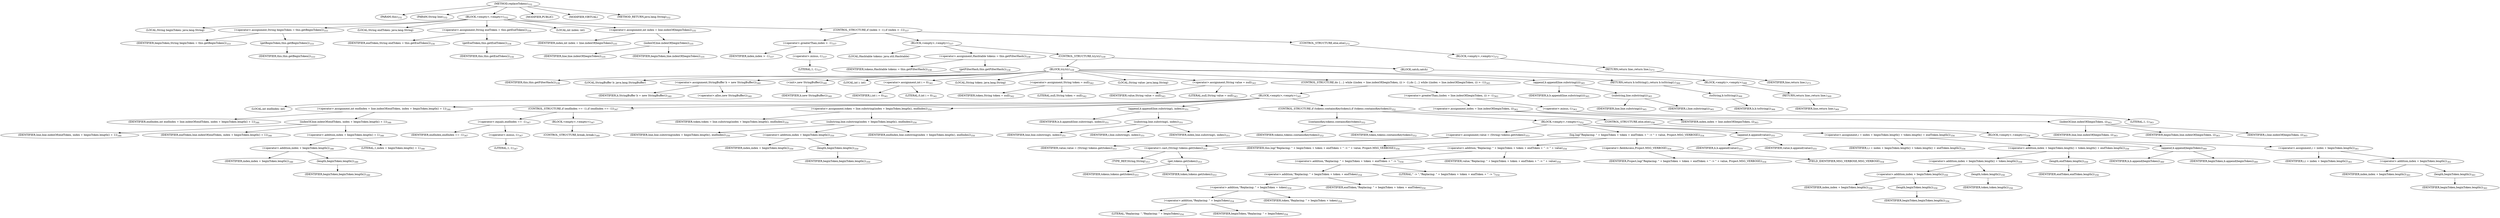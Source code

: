 digraph "replaceTokens" {  
"531" [label = <(METHOD,replaceTokens)<SUB>332</SUB>> ]
"82" [label = <(PARAM,this)<SUB>332</SUB>> ]
"532" [label = <(PARAM,String line)<SUB>332</SUB>> ]
"533" [label = <(BLOCK,&lt;empty&gt;,&lt;empty&gt;)<SUB>332</SUB>> ]
"534" [label = <(LOCAL,String beginToken: java.lang.String)> ]
"535" [label = <(&lt;operator&gt;.assignment,String beginToken = this.getBeginToken())<SUB>333</SUB>> ]
"536" [label = <(IDENTIFIER,beginToken,String beginToken = this.getBeginToken())<SUB>333</SUB>> ]
"537" [label = <(getBeginToken,this.getBeginToken())<SUB>333</SUB>> ]
"81" [label = <(IDENTIFIER,this,this.getBeginToken())<SUB>333</SUB>> ]
"538" [label = <(LOCAL,String endToken: java.lang.String)> ]
"539" [label = <(&lt;operator&gt;.assignment,String endToken = this.getEndToken())<SUB>334</SUB>> ]
"540" [label = <(IDENTIFIER,endToken,String endToken = this.getEndToken())<SUB>334</SUB>> ]
"541" [label = <(getEndToken,this.getEndToken())<SUB>334</SUB>> ]
"83" [label = <(IDENTIFIER,this,this.getEndToken())<SUB>334</SUB>> ]
"542" [label = <(LOCAL,int index: int)> ]
"543" [label = <(&lt;operator&gt;.assignment,int index = line.indexOf(beginToken))<SUB>335</SUB>> ]
"544" [label = <(IDENTIFIER,index,int index = line.indexOf(beginToken))<SUB>335</SUB>> ]
"545" [label = <(indexOf,line.indexOf(beginToken))<SUB>335</SUB>> ]
"546" [label = <(IDENTIFIER,line,line.indexOf(beginToken))<SUB>335</SUB>> ]
"547" [label = <(IDENTIFIER,beginToken,line.indexOf(beginToken))<SUB>335</SUB>> ]
"548" [label = <(CONTROL_STRUCTURE,if (index &gt; -1),if (index &gt; -1))<SUB>337</SUB>> ]
"549" [label = <(&lt;operator&gt;.greaterThan,index &gt; -1)<SUB>337</SUB>> ]
"550" [label = <(IDENTIFIER,index,index &gt; -1)<SUB>337</SUB>> ]
"551" [label = <(&lt;operator&gt;.minus,-1)<SUB>337</SUB>> ]
"552" [label = <(LITERAL,1,-1)<SUB>337</SUB>> ]
"553" [label = <(BLOCK,&lt;empty&gt;,&lt;empty&gt;)<SUB>337</SUB>> ]
"554" [label = <(LOCAL,Hashtable tokens: java.util.Hashtable)> ]
"555" [label = <(&lt;operator&gt;.assignment,Hashtable tokens = this.getFilterHash())<SUB>338</SUB>> ]
"556" [label = <(IDENTIFIER,tokens,Hashtable tokens = this.getFilterHash())<SUB>338</SUB>> ]
"557" [label = <(getFilterHash,this.getFilterHash())<SUB>338</SUB>> ]
"84" [label = <(IDENTIFIER,this,this.getFilterHash())<SUB>338</SUB>> ]
"558" [label = <(CONTROL_STRUCTURE,try,try)<SUB>339</SUB>> ]
"559" [label = <(BLOCK,try,try)<SUB>339</SUB>> ]
"86" [label = <(LOCAL,StringBuffer b: java.lang.StringBuffer)> ]
"560" [label = <(&lt;operator&gt;.assignment,StringBuffer b = new StringBuffer())<SUB>340</SUB>> ]
"561" [label = <(IDENTIFIER,b,StringBuffer b = new StringBuffer())<SUB>340</SUB>> ]
"562" [label = <(&lt;operator&gt;.alloc,new StringBuffer())<SUB>340</SUB>> ]
"563" [label = <(&lt;init&gt;,new StringBuffer())<SUB>340</SUB>> ]
"85" [label = <(IDENTIFIER,b,new StringBuffer())<SUB>340</SUB>> ]
"564" [label = <(LOCAL,int i: int)> ]
"565" [label = <(&lt;operator&gt;.assignment,int i = 0)<SUB>341</SUB>> ]
"566" [label = <(IDENTIFIER,i,int i = 0)<SUB>341</SUB>> ]
"567" [label = <(LITERAL,0,int i = 0)<SUB>341</SUB>> ]
"568" [label = <(LOCAL,String token: java.lang.String)> ]
"569" [label = <(&lt;operator&gt;.assignment,String token = null)<SUB>342</SUB>> ]
"570" [label = <(IDENTIFIER,token,String token = null)<SUB>342</SUB>> ]
"571" [label = <(LITERAL,null,String token = null)<SUB>342</SUB>> ]
"572" [label = <(LOCAL,String value: java.lang.String)> ]
"573" [label = <(&lt;operator&gt;.assignment,String value = null)<SUB>343</SUB>> ]
"574" [label = <(IDENTIFIER,value,String value = null)<SUB>343</SUB>> ]
"575" [label = <(LITERAL,null,String value = null)<SUB>343</SUB>> ]
"576" [label = <(CONTROL_STRUCTURE,do {...} while ((index = line.indexOf(beginToken, i)) &gt; -1),do {...} while ((index = line.indexOf(beginToken, i)) &gt; -1))<SUB>345</SUB>> ]
"577" [label = <(BLOCK,&lt;empty&gt;,&lt;empty&gt;)<SUB>345</SUB>> ]
"578" [label = <(LOCAL,int endIndex: int)> ]
"579" [label = <(&lt;operator&gt;.assignment,int endIndex = line.indexOf(endToken, index + beginToken.length() + 1))<SUB>346</SUB>> ]
"580" [label = <(IDENTIFIER,endIndex,int endIndex = line.indexOf(endToken, index + beginToken.length() + 1))<SUB>346</SUB>> ]
"581" [label = <(indexOf,line.indexOf(endToken, index + beginToken.length() + 1))<SUB>346</SUB>> ]
"582" [label = <(IDENTIFIER,line,line.indexOf(endToken, index + beginToken.length() + 1))<SUB>346</SUB>> ]
"583" [label = <(IDENTIFIER,endToken,line.indexOf(endToken, index + beginToken.length() + 1))<SUB>346</SUB>> ]
"584" [label = <(&lt;operator&gt;.addition,index + beginToken.length() + 1)<SUB>346</SUB>> ]
"585" [label = <(&lt;operator&gt;.addition,index + beginToken.length())<SUB>346</SUB>> ]
"586" [label = <(IDENTIFIER,index,index + beginToken.length())<SUB>346</SUB>> ]
"587" [label = <(length,beginToken.length())<SUB>346</SUB>> ]
"588" [label = <(IDENTIFIER,beginToken,beginToken.length())<SUB>346</SUB>> ]
"589" [label = <(LITERAL,1,index + beginToken.length() + 1)<SUB>346</SUB>> ]
"590" [label = <(CONTROL_STRUCTURE,if (endIndex == -1),if (endIndex == -1))<SUB>347</SUB>> ]
"591" [label = <(&lt;operator&gt;.equals,endIndex == -1)<SUB>347</SUB>> ]
"592" [label = <(IDENTIFIER,endIndex,endIndex == -1)<SUB>347</SUB>> ]
"593" [label = <(&lt;operator&gt;.minus,-1)<SUB>347</SUB>> ]
"594" [label = <(LITERAL,1,-1)<SUB>347</SUB>> ]
"595" [label = <(BLOCK,&lt;empty&gt;,&lt;empty&gt;)<SUB>347</SUB>> ]
"596" [label = <(CONTROL_STRUCTURE,break;,break;)<SUB>348</SUB>> ]
"597" [label = <(&lt;operator&gt;.assignment,token = line.substring(index + beginToken.length(), endIndex))<SUB>350</SUB>> ]
"598" [label = <(IDENTIFIER,token,token = line.substring(index + beginToken.length(), endIndex))<SUB>350</SUB>> ]
"599" [label = <(substring,line.substring(index + beginToken.length(), endIndex))<SUB>350</SUB>> ]
"600" [label = <(IDENTIFIER,line,line.substring(index + beginToken.length(), endIndex))<SUB>350</SUB>> ]
"601" [label = <(&lt;operator&gt;.addition,index + beginToken.length())<SUB>350</SUB>> ]
"602" [label = <(IDENTIFIER,index,index + beginToken.length())<SUB>350</SUB>> ]
"603" [label = <(length,beginToken.length())<SUB>350</SUB>> ]
"604" [label = <(IDENTIFIER,beginToken,beginToken.length())<SUB>350</SUB>> ]
"605" [label = <(IDENTIFIER,endIndex,line.substring(index + beginToken.length(), endIndex))<SUB>350</SUB>> ]
"606" [label = <(append,b.append(line.substring(i, index)))<SUB>351</SUB>> ]
"607" [label = <(IDENTIFIER,b,b.append(line.substring(i, index)))<SUB>351</SUB>> ]
"608" [label = <(substring,line.substring(i, index))<SUB>351</SUB>> ]
"609" [label = <(IDENTIFIER,line,line.substring(i, index))<SUB>351</SUB>> ]
"610" [label = <(IDENTIFIER,i,line.substring(i, index))<SUB>351</SUB>> ]
"611" [label = <(IDENTIFIER,index,line.substring(i, index))<SUB>351</SUB>> ]
"612" [label = <(CONTROL_STRUCTURE,if (tokens.containsKey(token)),if (tokens.containsKey(token)))<SUB>352</SUB>> ]
"613" [label = <(containsKey,tokens.containsKey(token))<SUB>352</SUB>> ]
"614" [label = <(IDENTIFIER,tokens,tokens.containsKey(token))<SUB>352</SUB>> ]
"615" [label = <(IDENTIFIER,token,tokens.containsKey(token))<SUB>352</SUB>> ]
"616" [label = <(BLOCK,&lt;empty&gt;,&lt;empty&gt;)<SUB>352</SUB>> ]
"617" [label = <(&lt;operator&gt;.assignment,value = (String) tokens.get(token))<SUB>353</SUB>> ]
"618" [label = <(IDENTIFIER,value,value = (String) tokens.get(token))<SUB>353</SUB>> ]
"619" [label = <(&lt;operator&gt;.cast,(String) tokens.get(token))<SUB>353</SUB>> ]
"620" [label = <(TYPE_REF,String,String)<SUB>353</SUB>> ]
"621" [label = <(get,tokens.get(token))<SUB>353</SUB>> ]
"622" [label = <(IDENTIFIER,tokens,tokens.get(token))<SUB>353</SUB>> ]
"623" [label = <(IDENTIFIER,token,tokens.get(token))<SUB>353</SUB>> ]
"624" [label = <(log,log(&quot;Replacing: &quot; + beginToken + token + endToken + &quot; -&gt; &quot; + value, Project.MSG_VERBOSE))<SUB>354</SUB>> ]
"87" [label = <(IDENTIFIER,this,log(&quot;Replacing: &quot; + beginToken + token + endToken + &quot; -&gt; &quot; + value, Project.MSG_VERBOSE))<SUB>354</SUB>> ]
"625" [label = <(&lt;operator&gt;.addition,&quot;Replacing: &quot; + beginToken + token + endToken + &quot; -&gt; &quot; + value)<SUB>354</SUB>> ]
"626" [label = <(&lt;operator&gt;.addition,&quot;Replacing: &quot; + beginToken + token + endToken + &quot; -&gt; &quot;)<SUB>354</SUB>> ]
"627" [label = <(&lt;operator&gt;.addition,&quot;Replacing: &quot; + beginToken + token + endToken)<SUB>354</SUB>> ]
"628" [label = <(&lt;operator&gt;.addition,&quot;Replacing: &quot; + beginToken + token)<SUB>354</SUB>> ]
"629" [label = <(&lt;operator&gt;.addition,&quot;Replacing: &quot; + beginToken)<SUB>354</SUB>> ]
"630" [label = <(LITERAL,&quot;Replacing: &quot;,&quot;Replacing: &quot; + beginToken)<SUB>354</SUB>> ]
"631" [label = <(IDENTIFIER,beginToken,&quot;Replacing: &quot; + beginToken)<SUB>354</SUB>> ]
"632" [label = <(IDENTIFIER,token,&quot;Replacing: &quot; + beginToken + token)<SUB>354</SUB>> ]
"633" [label = <(IDENTIFIER,endToken,&quot;Replacing: &quot; + beginToken + token + endToken)<SUB>354</SUB>> ]
"634" [label = <(LITERAL,&quot; -&gt; &quot;,&quot;Replacing: &quot; + beginToken + token + endToken + &quot; -&gt; &quot;)<SUB>354</SUB>> ]
"635" [label = <(IDENTIFIER,value,&quot;Replacing: &quot; + beginToken + token + endToken + &quot; -&gt; &quot; + value)<SUB>354</SUB>> ]
"636" [label = <(&lt;operator&gt;.fieldAccess,Project.MSG_VERBOSE)<SUB>354</SUB>> ]
"637" [label = <(IDENTIFIER,Project,log(&quot;Replacing: &quot; + beginToken + token + endToken + &quot; -&gt; &quot; + value, Project.MSG_VERBOSE))<SUB>354</SUB>> ]
"638" [label = <(FIELD_IDENTIFIER,MSG_VERBOSE,MSG_VERBOSE)<SUB>354</SUB>> ]
"639" [label = <(append,b.append(value))<SUB>355</SUB>> ]
"640" [label = <(IDENTIFIER,b,b.append(value))<SUB>355</SUB>> ]
"641" [label = <(IDENTIFIER,value,b.append(value))<SUB>355</SUB>> ]
"642" [label = <(&lt;operator&gt;.assignment,i = index + beginToken.length() + token.length() + endToken.length())<SUB>356</SUB>> ]
"643" [label = <(IDENTIFIER,i,i = index + beginToken.length() + token.length() + endToken.length())<SUB>356</SUB>> ]
"644" [label = <(&lt;operator&gt;.addition,index + beginToken.length() + token.length() + endToken.length())<SUB>356</SUB>> ]
"645" [label = <(&lt;operator&gt;.addition,index + beginToken.length() + token.length())<SUB>356</SUB>> ]
"646" [label = <(&lt;operator&gt;.addition,index + beginToken.length())<SUB>356</SUB>> ]
"647" [label = <(IDENTIFIER,index,index + beginToken.length())<SUB>356</SUB>> ]
"648" [label = <(length,beginToken.length())<SUB>356</SUB>> ]
"649" [label = <(IDENTIFIER,beginToken,beginToken.length())<SUB>356</SUB>> ]
"650" [label = <(length,token.length())<SUB>356</SUB>> ]
"651" [label = <(IDENTIFIER,token,token.length())<SUB>356</SUB>> ]
"652" [label = <(length,endToken.length())<SUB>356</SUB>> ]
"653" [label = <(IDENTIFIER,endToken,endToken.length())<SUB>356</SUB>> ]
"654" [label = <(CONTROL_STRUCTURE,else,else)<SUB>358</SUB>> ]
"655" [label = <(BLOCK,&lt;empty&gt;,&lt;empty&gt;)<SUB>358</SUB>> ]
"656" [label = <(append,b.append(beginToken))<SUB>360</SUB>> ]
"657" [label = <(IDENTIFIER,b,b.append(beginToken))<SUB>360</SUB>> ]
"658" [label = <(IDENTIFIER,beginToken,b.append(beginToken))<SUB>360</SUB>> ]
"659" [label = <(&lt;operator&gt;.assignment,i = index + beginToken.length())<SUB>361</SUB>> ]
"660" [label = <(IDENTIFIER,i,i = index + beginToken.length())<SUB>361</SUB>> ]
"661" [label = <(&lt;operator&gt;.addition,index + beginToken.length())<SUB>361</SUB>> ]
"662" [label = <(IDENTIFIER,index,index + beginToken.length())<SUB>361</SUB>> ]
"663" [label = <(length,beginToken.length())<SUB>361</SUB>> ]
"664" [label = <(IDENTIFIER,beginToken,beginToken.length())<SUB>361</SUB>> ]
"665" [label = <(&lt;operator&gt;.greaterThan,(index = line.indexOf(beginToken, i)) &gt; -1)<SUB>363</SUB>> ]
"666" [label = <(&lt;operator&gt;.assignment,index = line.indexOf(beginToken, i))<SUB>363</SUB>> ]
"667" [label = <(IDENTIFIER,index,index = line.indexOf(beginToken, i))<SUB>363</SUB>> ]
"668" [label = <(indexOf,line.indexOf(beginToken, i))<SUB>363</SUB>> ]
"669" [label = <(IDENTIFIER,line,line.indexOf(beginToken, i))<SUB>363</SUB>> ]
"670" [label = <(IDENTIFIER,beginToken,line.indexOf(beginToken, i))<SUB>363</SUB>> ]
"671" [label = <(IDENTIFIER,i,line.indexOf(beginToken, i))<SUB>363</SUB>> ]
"672" [label = <(&lt;operator&gt;.minus,-1)<SUB>363</SUB>> ]
"673" [label = <(LITERAL,1,-1)<SUB>363</SUB>> ]
"674" [label = <(append,b.append(line.substring(i)))<SUB>365</SUB>> ]
"675" [label = <(IDENTIFIER,b,b.append(line.substring(i)))<SUB>365</SUB>> ]
"676" [label = <(substring,line.substring(i))<SUB>365</SUB>> ]
"677" [label = <(IDENTIFIER,line,line.substring(i))<SUB>365</SUB>> ]
"678" [label = <(IDENTIFIER,i,line.substring(i))<SUB>365</SUB>> ]
"679" [label = <(RETURN,return b.toString();,return b.toString();)<SUB>366</SUB>> ]
"680" [label = <(toString,b.toString())<SUB>366</SUB>> ]
"681" [label = <(IDENTIFIER,b,b.toString())<SUB>366</SUB>> ]
"682" [label = <(BLOCK,catch,catch)> ]
"683" [label = <(BLOCK,&lt;empty&gt;,&lt;empty&gt;)<SUB>368</SUB>> ]
"684" [label = <(RETURN,return line;,return line;)<SUB>369</SUB>> ]
"685" [label = <(IDENTIFIER,line,return line;)<SUB>369</SUB>> ]
"686" [label = <(CONTROL_STRUCTURE,else,else)<SUB>372</SUB>> ]
"687" [label = <(BLOCK,&lt;empty&gt;,&lt;empty&gt;)<SUB>372</SUB>> ]
"688" [label = <(RETURN,return line;,return line;)<SUB>373</SUB>> ]
"689" [label = <(IDENTIFIER,line,return line;)<SUB>373</SUB>> ]
"690" [label = <(MODIFIER,PUBLIC)> ]
"691" [label = <(MODIFIER,VIRTUAL)> ]
"692" [label = <(METHOD_RETURN,java.lang.String)<SUB>332</SUB>> ]
  "531" -> "82" 
  "531" -> "532" 
  "531" -> "533" 
  "531" -> "690" 
  "531" -> "691" 
  "531" -> "692" 
  "533" -> "534" 
  "533" -> "535" 
  "533" -> "538" 
  "533" -> "539" 
  "533" -> "542" 
  "533" -> "543" 
  "533" -> "548" 
  "535" -> "536" 
  "535" -> "537" 
  "537" -> "81" 
  "539" -> "540" 
  "539" -> "541" 
  "541" -> "83" 
  "543" -> "544" 
  "543" -> "545" 
  "545" -> "546" 
  "545" -> "547" 
  "548" -> "549" 
  "548" -> "553" 
  "548" -> "686" 
  "549" -> "550" 
  "549" -> "551" 
  "551" -> "552" 
  "553" -> "554" 
  "553" -> "555" 
  "553" -> "558" 
  "555" -> "556" 
  "555" -> "557" 
  "557" -> "84" 
  "558" -> "559" 
  "558" -> "682" 
  "559" -> "86" 
  "559" -> "560" 
  "559" -> "563" 
  "559" -> "564" 
  "559" -> "565" 
  "559" -> "568" 
  "559" -> "569" 
  "559" -> "572" 
  "559" -> "573" 
  "559" -> "576" 
  "559" -> "674" 
  "559" -> "679" 
  "560" -> "561" 
  "560" -> "562" 
  "563" -> "85" 
  "565" -> "566" 
  "565" -> "567" 
  "569" -> "570" 
  "569" -> "571" 
  "573" -> "574" 
  "573" -> "575" 
  "576" -> "577" 
  "576" -> "665" 
  "577" -> "578" 
  "577" -> "579" 
  "577" -> "590" 
  "577" -> "597" 
  "577" -> "606" 
  "577" -> "612" 
  "579" -> "580" 
  "579" -> "581" 
  "581" -> "582" 
  "581" -> "583" 
  "581" -> "584" 
  "584" -> "585" 
  "584" -> "589" 
  "585" -> "586" 
  "585" -> "587" 
  "587" -> "588" 
  "590" -> "591" 
  "590" -> "595" 
  "591" -> "592" 
  "591" -> "593" 
  "593" -> "594" 
  "595" -> "596" 
  "597" -> "598" 
  "597" -> "599" 
  "599" -> "600" 
  "599" -> "601" 
  "599" -> "605" 
  "601" -> "602" 
  "601" -> "603" 
  "603" -> "604" 
  "606" -> "607" 
  "606" -> "608" 
  "608" -> "609" 
  "608" -> "610" 
  "608" -> "611" 
  "612" -> "613" 
  "612" -> "616" 
  "612" -> "654" 
  "613" -> "614" 
  "613" -> "615" 
  "616" -> "617" 
  "616" -> "624" 
  "616" -> "639" 
  "616" -> "642" 
  "617" -> "618" 
  "617" -> "619" 
  "619" -> "620" 
  "619" -> "621" 
  "621" -> "622" 
  "621" -> "623" 
  "624" -> "87" 
  "624" -> "625" 
  "624" -> "636" 
  "625" -> "626" 
  "625" -> "635" 
  "626" -> "627" 
  "626" -> "634" 
  "627" -> "628" 
  "627" -> "633" 
  "628" -> "629" 
  "628" -> "632" 
  "629" -> "630" 
  "629" -> "631" 
  "636" -> "637" 
  "636" -> "638" 
  "639" -> "640" 
  "639" -> "641" 
  "642" -> "643" 
  "642" -> "644" 
  "644" -> "645" 
  "644" -> "652" 
  "645" -> "646" 
  "645" -> "650" 
  "646" -> "647" 
  "646" -> "648" 
  "648" -> "649" 
  "650" -> "651" 
  "652" -> "653" 
  "654" -> "655" 
  "655" -> "656" 
  "655" -> "659" 
  "656" -> "657" 
  "656" -> "658" 
  "659" -> "660" 
  "659" -> "661" 
  "661" -> "662" 
  "661" -> "663" 
  "663" -> "664" 
  "665" -> "666" 
  "665" -> "672" 
  "666" -> "667" 
  "666" -> "668" 
  "668" -> "669" 
  "668" -> "670" 
  "668" -> "671" 
  "672" -> "673" 
  "674" -> "675" 
  "674" -> "676" 
  "676" -> "677" 
  "676" -> "678" 
  "679" -> "680" 
  "680" -> "681" 
  "682" -> "683" 
  "683" -> "684" 
  "684" -> "685" 
  "686" -> "687" 
  "687" -> "688" 
  "688" -> "689" 
}
